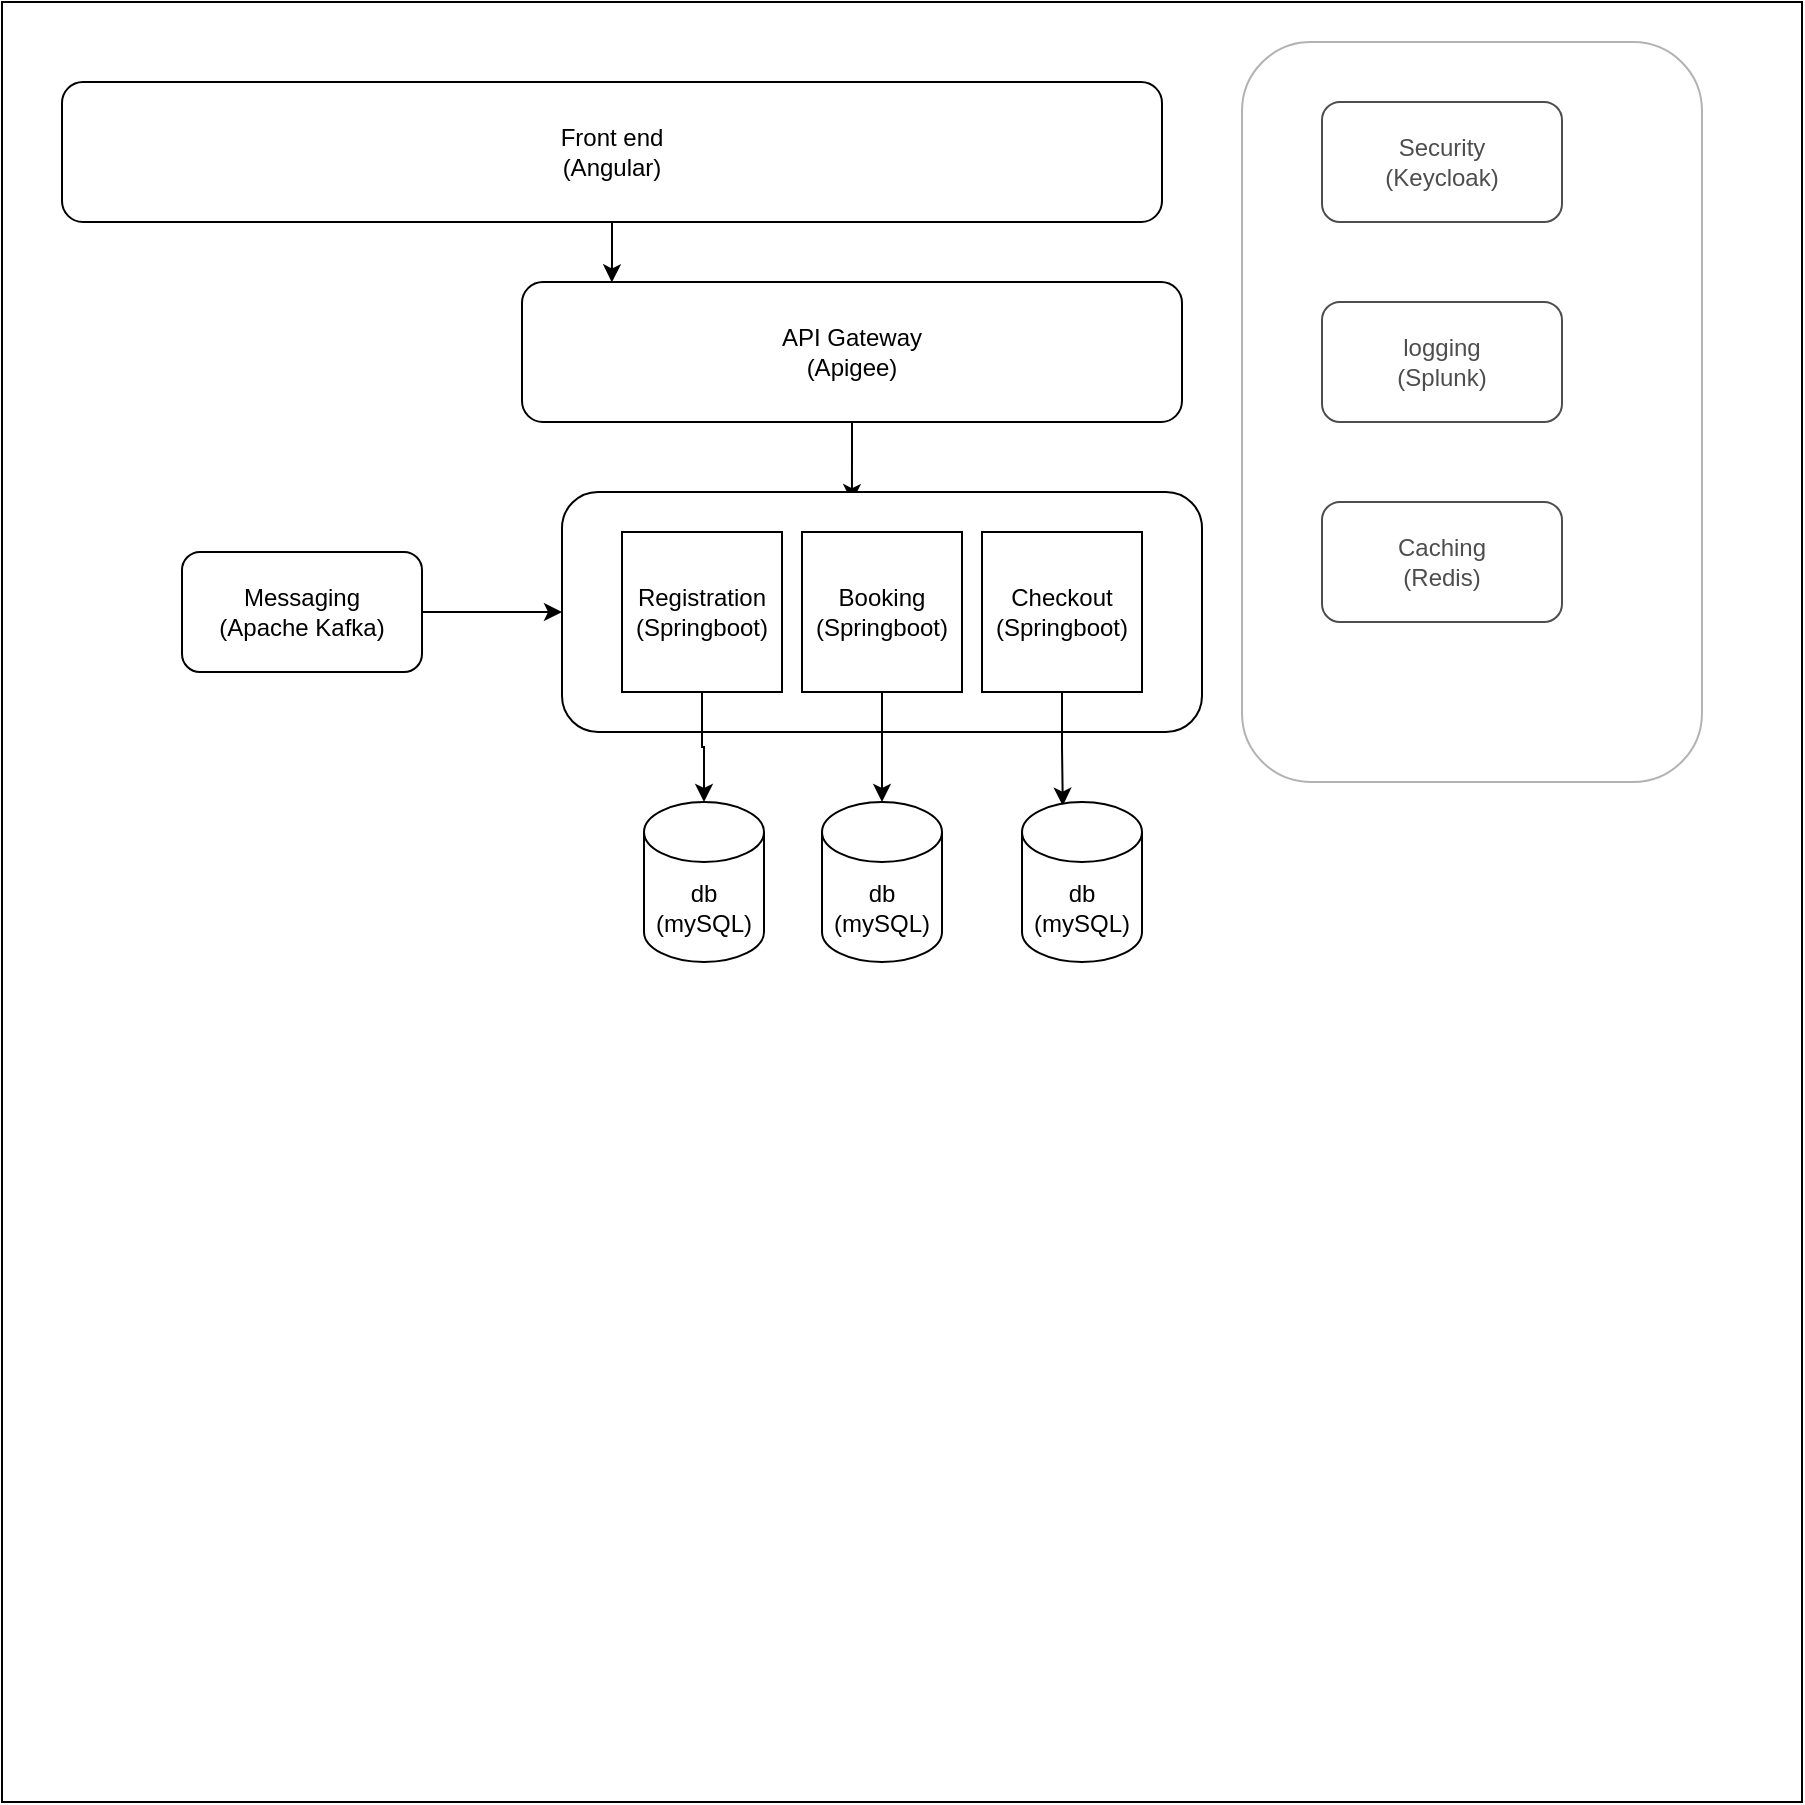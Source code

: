 <mxfile version="20.4.1" type="device"><diagram id="z091Xl6YVBi2hb4bQZgh" name="Page-1"><mxGraphModel dx="992" dy="579" grid="1" gridSize="10" guides="1" tooltips="1" connect="1" arrows="1" fold="1" page="1" pageScale="1" pageWidth="827" pageHeight="1169" math="0" shadow="0"><root><mxCell id="0"/><mxCell id="1" parent="0"/><mxCell id="ocRN17KX2GkMgOJwBu7k-1" value="" style="whiteSpace=wrap;html=1;aspect=fixed;" parent="1" vertex="1"><mxGeometry x="80" y="50" width="900" height="900" as="geometry"/></mxCell><mxCell id="7MBEzo3onx0CUt8CKoOn-14" style="edgeStyle=orthogonalEdgeStyle;rounded=0;orthogonalLoop=1;jettySize=auto;html=1;entryX=0.136;entryY=0.003;entryDx=0;entryDy=0;entryPerimeter=0;" edge="1" parent="1" source="ocRN17KX2GkMgOJwBu7k-2" target="ocRN17KX2GkMgOJwBu7k-3"><mxGeometry relative="1" as="geometry"/></mxCell><mxCell id="ocRN17KX2GkMgOJwBu7k-2" value="Front end&lt;br&gt;(Angular)" style="rounded=1;whiteSpace=wrap;html=1;" parent="1" vertex="1"><mxGeometry x="110" y="90" width="550" height="70" as="geometry"/></mxCell><mxCell id="7MBEzo3onx0CUt8CKoOn-15" style="edgeStyle=orthogonalEdgeStyle;rounded=0;orthogonalLoop=1;jettySize=auto;html=1;entryX=0.453;entryY=0.042;entryDx=0;entryDy=0;entryPerimeter=0;" edge="1" parent="1" source="ocRN17KX2GkMgOJwBu7k-3" target="ocRN17KX2GkMgOJwBu7k-4"><mxGeometry relative="1" as="geometry"/></mxCell><mxCell id="ocRN17KX2GkMgOJwBu7k-3" value="API Gateway&lt;br&gt;(Apigee)" style="rounded=1;whiteSpace=wrap;html=1;" parent="1" vertex="1"><mxGeometry x="340" y="190" width="330" height="70" as="geometry"/></mxCell><mxCell id="ocRN17KX2GkMgOJwBu7k-4" value="Services&lt;br&gt;" style="rounded=1;whiteSpace=wrap;html=1;" parent="1" vertex="1"><mxGeometry x="360" y="295" width="320" height="120" as="geometry"/></mxCell><mxCell id="ocRN17KX2GkMgOJwBu7k-15" style="edgeStyle=orthogonalEdgeStyle;rounded=0;orthogonalLoop=1;jettySize=auto;html=1;" parent="1" source="ocRN17KX2GkMgOJwBu7k-6" target="ocRN17KX2GkMgOJwBu7k-4" edge="1"><mxGeometry relative="1" as="geometry"/></mxCell><mxCell id="ocRN17KX2GkMgOJwBu7k-6" value="Messaging&lt;br&gt;(Apache Kafka)" style="rounded=1;whiteSpace=wrap;html=1;" parent="1" vertex="1"><mxGeometry x="170" y="325" width="120" height="60" as="geometry"/></mxCell><mxCell id="ocRN17KX2GkMgOJwBu7k-10" value="Security&lt;br&gt;(Keycloak)" style="rounded=1;whiteSpace=wrap;html=1;" parent="1" vertex="1"><mxGeometry x="740" y="100" width="120" height="60" as="geometry"/></mxCell><mxCell id="ocRN17KX2GkMgOJwBu7k-11" value="logging&lt;br&gt;(Splunk)" style="rounded=1;whiteSpace=wrap;html=1;" parent="1" vertex="1"><mxGeometry x="740" y="200" width="120" height="60" as="geometry"/></mxCell><mxCell id="ocRN17KX2GkMgOJwBu7k-12" value="Caching&lt;br&gt;(Redis)" style="rounded=1;whiteSpace=wrap;html=1;" parent="1" vertex="1"><mxGeometry x="740" y="300" width="120" height="60" as="geometry"/></mxCell><mxCell id="7MBEzo3onx0CUt8CKoOn-3" value="" style="whiteSpace=wrap;html=1;aspect=fixed;opacity=10;" vertex="1" parent="1"><mxGeometry x="390" y="315" width="80" height="80" as="geometry"/></mxCell><mxCell id="7MBEzo3onx0CUt8CKoOn-10" style="edgeStyle=orthogonalEdgeStyle;rounded=0;orthogonalLoop=1;jettySize=auto;html=1;" edge="1" parent="1" source="7MBEzo3onx0CUt8CKoOn-4" target="7MBEzo3onx0CUt8CKoOn-7"><mxGeometry relative="1" as="geometry"/></mxCell><mxCell id="7MBEzo3onx0CUt8CKoOn-4" value="Registration&lt;br&gt;(Springboot)" style="whiteSpace=wrap;html=1;aspect=fixed;" vertex="1" parent="1"><mxGeometry x="390" y="315" width="80" height="80" as="geometry"/></mxCell><mxCell id="7MBEzo3onx0CUt8CKoOn-11" style="edgeStyle=orthogonalEdgeStyle;rounded=0;orthogonalLoop=1;jettySize=auto;html=1;" edge="1" parent="1" source="7MBEzo3onx0CUt8CKoOn-5" target="7MBEzo3onx0CUt8CKoOn-8"><mxGeometry relative="1" as="geometry"/></mxCell><mxCell id="7MBEzo3onx0CUt8CKoOn-5" value="Booking&lt;br&gt;(Springboot)" style="whiteSpace=wrap;html=1;aspect=fixed;" vertex="1" parent="1"><mxGeometry x="480" y="315" width="80" height="80" as="geometry"/></mxCell><mxCell id="7MBEzo3onx0CUt8CKoOn-13" style="edgeStyle=orthogonalEdgeStyle;rounded=0;orthogonalLoop=1;jettySize=auto;html=1;entryX=0.34;entryY=0.023;entryDx=0;entryDy=0;entryPerimeter=0;" edge="1" parent="1" source="7MBEzo3onx0CUt8CKoOn-6" target="7MBEzo3onx0CUt8CKoOn-9"><mxGeometry relative="1" as="geometry"/></mxCell><mxCell id="7MBEzo3onx0CUt8CKoOn-6" value="Checkout&lt;br&gt;(Springboot)" style="whiteSpace=wrap;html=1;aspect=fixed;" vertex="1" parent="1"><mxGeometry x="570" y="315" width="80" height="80" as="geometry"/></mxCell><mxCell id="7MBEzo3onx0CUt8CKoOn-7" value="db&lt;br&gt;(mySQL)" style="shape=cylinder3;whiteSpace=wrap;html=1;boundedLbl=1;backgroundOutline=1;size=15;" vertex="1" parent="1"><mxGeometry x="401" y="450" width="60" height="80" as="geometry"/></mxCell><mxCell id="7MBEzo3onx0CUt8CKoOn-8" value="db&lt;br&gt;(mySQL)" style="shape=cylinder3;whiteSpace=wrap;html=1;boundedLbl=1;backgroundOutline=1;size=15;" vertex="1" parent="1"><mxGeometry x="490" y="450" width="60" height="80" as="geometry"/></mxCell><mxCell id="7MBEzo3onx0CUt8CKoOn-9" value="db&lt;br&gt;(mySQL)" style="shape=cylinder3;whiteSpace=wrap;html=1;boundedLbl=1;backgroundOutline=1;size=15;" vertex="1" parent="1"><mxGeometry x="590" y="450" width="60" height="80" as="geometry"/></mxCell><mxCell id="7MBEzo3onx0CUt8CKoOn-17" value="" style="rounded=1;whiteSpace=wrap;html=1;strokeWidth=1;opacity=30;" vertex="1" parent="1"><mxGeometry x="700" y="70" width="230" height="370" as="geometry"/></mxCell></root></mxGraphModel></diagram></mxfile>